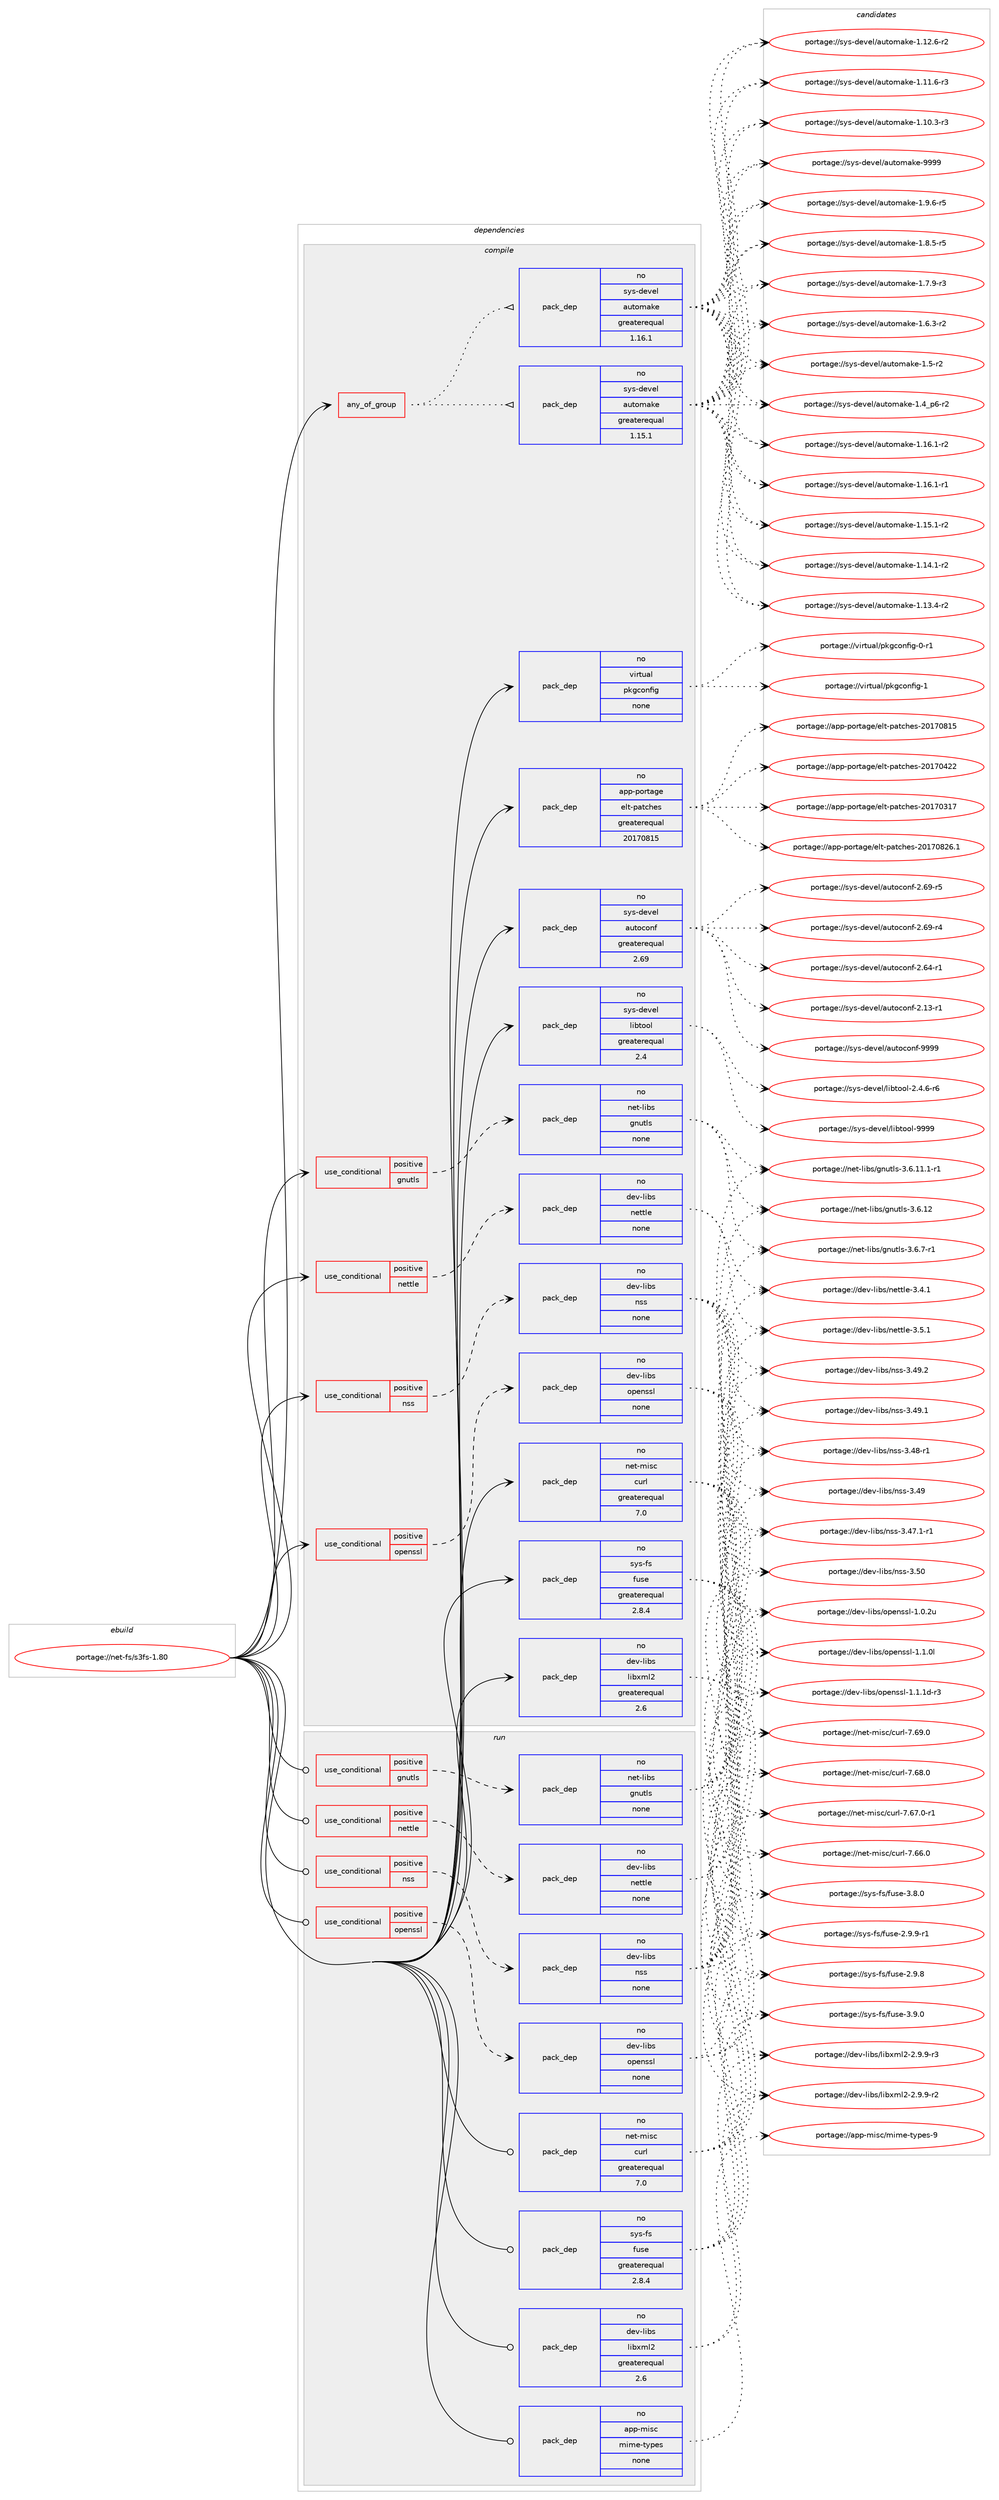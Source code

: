 digraph prolog {

# *************
# Graph options
# *************

newrank=true;
concentrate=true;
compound=true;
graph [rankdir=LR,fontname=Helvetica,fontsize=10,ranksep=1.5];#, ranksep=2.5, nodesep=0.2];
edge  [arrowhead=vee];
node  [fontname=Helvetica,fontsize=10];

# **********
# The ebuild
# **********

subgraph cluster_leftcol {
color=gray;
rank=same;
label=<<i>ebuild</i>>;
id [label="portage://net-fs/s3fs-1.80", color=red, width=4, href="../net-fs/s3fs-1.80.svg"];
}

# ****************
# The dependencies
# ****************

subgraph cluster_midcol {
color=gray;
label=<<i>dependencies</i>>;
subgraph cluster_compile {
fillcolor="#eeeeee";
style=filled;
label=<<i>compile</i>>;
subgraph any1233 {
dependency64297 [label=<<TABLE BORDER="0" CELLBORDER="1" CELLSPACING="0" CELLPADDING="4"><TR><TD CELLPADDING="10">any_of_group</TD></TR></TABLE>>, shape=none, color=red];subgraph pack50063 {
dependency64298 [label=<<TABLE BORDER="0" CELLBORDER="1" CELLSPACING="0" CELLPADDING="4" WIDTH="220"><TR><TD ROWSPAN="6" CELLPADDING="30">pack_dep</TD></TR><TR><TD WIDTH="110">no</TD></TR><TR><TD>sys-devel</TD></TR><TR><TD>automake</TD></TR><TR><TD>greaterequal</TD></TR><TR><TD>1.16.1</TD></TR></TABLE>>, shape=none, color=blue];
}
dependency64297:e -> dependency64298:w [weight=20,style="dotted",arrowhead="oinv"];
subgraph pack50064 {
dependency64299 [label=<<TABLE BORDER="0" CELLBORDER="1" CELLSPACING="0" CELLPADDING="4" WIDTH="220"><TR><TD ROWSPAN="6" CELLPADDING="30">pack_dep</TD></TR><TR><TD WIDTH="110">no</TD></TR><TR><TD>sys-devel</TD></TR><TR><TD>automake</TD></TR><TR><TD>greaterequal</TD></TR><TR><TD>1.15.1</TD></TR></TABLE>>, shape=none, color=blue];
}
dependency64297:e -> dependency64299:w [weight=20,style="dotted",arrowhead="oinv"];
}
id:e -> dependency64297:w [weight=20,style="solid",arrowhead="vee"];
subgraph cond12992 {
dependency64300 [label=<<TABLE BORDER="0" CELLBORDER="1" CELLSPACING="0" CELLPADDING="4"><TR><TD ROWSPAN="3" CELLPADDING="10">use_conditional</TD></TR><TR><TD>positive</TD></TR><TR><TD>gnutls</TD></TR></TABLE>>, shape=none, color=red];
subgraph pack50065 {
dependency64301 [label=<<TABLE BORDER="0" CELLBORDER="1" CELLSPACING="0" CELLPADDING="4" WIDTH="220"><TR><TD ROWSPAN="6" CELLPADDING="30">pack_dep</TD></TR><TR><TD WIDTH="110">no</TD></TR><TR><TD>net-libs</TD></TR><TR><TD>gnutls</TD></TR><TR><TD>none</TD></TR><TR><TD></TD></TR></TABLE>>, shape=none, color=blue];
}
dependency64300:e -> dependency64301:w [weight=20,style="dashed",arrowhead="vee"];
}
id:e -> dependency64300:w [weight=20,style="solid",arrowhead="vee"];
subgraph cond12993 {
dependency64302 [label=<<TABLE BORDER="0" CELLBORDER="1" CELLSPACING="0" CELLPADDING="4"><TR><TD ROWSPAN="3" CELLPADDING="10">use_conditional</TD></TR><TR><TD>positive</TD></TR><TR><TD>nettle</TD></TR></TABLE>>, shape=none, color=red];
subgraph pack50066 {
dependency64303 [label=<<TABLE BORDER="0" CELLBORDER="1" CELLSPACING="0" CELLPADDING="4" WIDTH="220"><TR><TD ROWSPAN="6" CELLPADDING="30">pack_dep</TD></TR><TR><TD WIDTH="110">no</TD></TR><TR><TD>dev-libs</TD></TR><TR><TD>nettle</TD></TR><TR><TD>none</TD></TR><TR><TD></TD></TR></TABLE>>, shape=none, color=blue];
}
dependency64302:e -> dependency64303:w [weight=20,style="dashed",arrowhead="vee"];
}
id:e -> dependency64302:w [weight=20,style="solid",arrowhead="vee"];
subgraph cond12994 {
dependency64304 [label=<<TABLE BORDER="0" CELLBORDER="1" CELLSPACING="0" CELLPADDING="4"><TR><TD ROWSPAN="3" CELLPADDING="10">use_conditional</TD></TR><TR><TD>positive</TD></TR><TR><TD>nss</TD></TR></TABLE>>, shape=none, color=red];
subgraph pack50067 {
dependency64305 [label=<<TABLE BORDER="0" CELLBORDER="1" CELLSPACING="0" CELLPADDING="4" WIDTH="220"><TR><TD ROWSPAN="6" CELLPADDING="30">pack_dep</TD></TR><TR><TD WIDTH="110">no</TD></TR><TR><TD>dev-libs</TD></TR><TR><TD>nss</TD></TR><TR><TD>none</TD></TR><TR><TD></TD></TR></TABLE>>, shape=none, color=blue];
}
dependency64304:e -> dependency64305:w [weight=20,style="dashed",arrowhead="vee"];
}
id:e -> dependency64304:w [weight=20,style="solid",arrowhead="vee"];
subgraph cond12995 {
dependency64306 [label=<<TABLE BORDER="0" CELLBORDER="1" CELLSPACING="0" CELLPADDING="4"><TR><TD ROWSPAN="3" CELLPADDING="10">use_conditional</TD></TR><TR><TD>positive</TD></TR><TR><TD>openssl</TD></TR></TABLE>>, shape=none, color=red];
subgraph pack50068 {
dependency64307 [label=<<TABLE BORDER="0" CELLBORDER="1" CELLSPACING="0" CELLPADDING="4" WIDTH="220"><TR><TD ROWSPAN="6" CELLPADDING="30">pack_dep</TD></TR><TR><TD WIDTH="110">no</TD></TR><TR><TD>dev-libs</TD></TR><TR><TD>openssl</TD></TR><TR><TD>none</TD></TR><TR><TD></TD></TR></TABLE>>, shape=none, color=blue];
}
dependency64306:e -> dependency64307:w [weight=20,style="dashed",arrowhead="vee"];
}
id:e -> dependency64306:w [weight=20,style="solid",arrowhead="vee"];
subgraph pack50069 {
dependency64308 [label=<<TABLE BORDER="0" CELLBORDER="1" CELLSPACING="0" CELLPADDING="4" WIDTH="220"><TR><TD ROWSPAN="6" CELLPADDING="30">pack_dep</TD></TR><TR><TD WIDTH="110">no</TD></TR><TR><TD>app-portage</TD></TR><TR><TD>elt-patches</TD></TR><TR><TD>greaterequal</TD></TR><TR><TD>20170815</TD></TR></TABLE>>, shape=none, color=blue];
}
id:e -> dependency64308:w [weight=20,style="solid",arrowhead="vee"];
subgraph pack50070 {
dependency64309 [label=<<TABLE BORDER="0" CELLBORDER="1" CELLSPACING="0" CELLPADDING="4" WIDTH="220"><TR><TD ROWSPAN="6" CELLPADDING="30">pack_dep</TD></TR><TR><TD WIDTH="110">no</TD></TR><TR><TD>dev-libs</TD></TR><TR><TD>libxml2</TD></TR><TR><TD>greaterequal</TD></TR><TR><TD>2.6</TD></TR></TABLE>>, shape=none, color=blue];
}
id:e -> dependency64309:w [weight=20,style="solid",arrowhead="vee"];
subgraph pack50071 {
dependency64310 [label=<<TABLE BORDER="0" CELLBORDER="1" CELLSPACING="0" CELLPADDING="4" WIDTH="220"><TR><TD ROWSPAN="6" CELLPADDING="30">pack_dep</TD></TR><TR><TD WIDTH="110">no</TD></TR><TR><TD>net-misc</TD></TR><TR><TD>curl</TD></TR><TR><TD>greaterequal</TD></TR><TR><TD>7.0</TD></TR></TABLE>>, shape=none, color=blue];
}
id:e -> dependency64310:w [weight=20,style="solid",arrowhead="vee"];
subgraph pack50072 {
dependency64311 [label=<<TABLE BORDER="0" CELLBORDER="1" CELLSPACING="0" CELLPADDING="4" WIDTH="220"><TR><TD ROWSPAN="6" CELLPADDING="30">pack_dep</TD></TR><TR><TD WIDTH="110">no</TD></TR><TR><TD>sys-devel</TD></TR><TR><TD>autoconf</TD></TR><TR><TD>greaterequal</TD></TR><TR><TD>2.69</TD></TR></TABLE>>, shape=none, color=blue];
}
id:e -> dependency64311:w [weight=20,style="solid",arrowhead="vee"];
subgraph pack50073 {
dependency64312 [label=<<TABLE BORDER="0" CELLBORDER="1" CELLSPACING="0" CELLPADDING="4" WIDTH="220"><TR><TD ROWSPAN="6" CELLPADDING="30">pack_dep</TD></TR><TR><TD WIDTH="110">no</TD></TR><TR><TD>sys-devel</TD></TR><TR><TD>libtool</TD></TR><TR><TD>greaterequal</TD></TR><TR><TD>2.4</TD></TR></TABLE>>, shape=none, color=blue];
}
id:e -> dependency64312:w [weight=20,style="solid",arrowhead="vee"];
subgraph pack50074 {
dependency64313 [label=<<TABLE BORDER="0" CELLBORDER="1" CELLSPACING="0" CELLPADDING="4" WIDTH="220"><TR><TD ROWSPAN="6" CELLPADDING="30">pack_dep</TD></TR><TR><TD WIDTH="110">no</TD></TR><TR><TD>sys-fs</TD></TR><TR><TD>fuse</TD></TR><TR><TD>greaterequal</TD></TR><TR><TD>2.8.4</TD></TR></TABLE>>, shape=none, color=blue];
}
id:e -> dependency64313:w [weight=20,style="solid",arrowhead="vee"];
subgraph pack50075 {
dependency64314 [label=<<TABLE BORDER="0" CELLBORDER="1" CELLSPACING="0" CELLPADDING="4" WIDTH="220"><TR><TD ROWSPAN="6" CELLPADDING="30">pack_dep</TD></TR><TR><TD WIDTH="110">no</TD></TR><TR><TD>virtual</TD></TR><TR><TD>pkgconfig</TD></TR><TR><TD>none</TD></TR><TR><TD></TD></TR></TABLE>>, shape=none, color=blue];
}
id:e -> dependency64314:w [weight=20,style="solid",arrowhead="vee"];
}
subgraph cluster_compileandrun {
fillcolor="#eeeeee";
style=filled;
label=<<i>compile and run</i>>;
}
subgraph cluster_run {
fillcolor="#eeeeee";
style=filled;
label=<<i>run</i>>;
subgraph cond12996 {
dependency64315 [label=<<TABLE BORDER="0" CELLBORDER="1" CELLSPACING="0" CELLPADDING="4"><TR><TD ROWSPAN="3" CELLPADDING="10">use_conditional</TD></TR><TR><TD>positive</TD></TR><TR><TD>gnutls</TD></TR></TABLE>>, shape=none, color=red];
subgraph pack50076 {
dependency64316 [label=<<TABLE BORDER="0" CELLBORDER="1" CELLSPACING="0" CELLPADDING="4" WIDTH="220"><TR><TD ROWSPAN="6" CELLPADDING="30">pack_dep</TD></TR><TR><TD WIDTH="110">no</TD></TR><TR><TD>net-libs</TD></TR><TR><TD>gnutls</TD></TR><TR><TD>none</TD></TR><TR><TD></TD></TR></TABLE>>, shape=none, color=blue];
}
dependency64315:e -> dependency64316:w [weight=20,style="dashed",arrowhead="vee"];
}
id:e -> dependency64315:w [weight=20,style="solid",arrowhead="odot"];
subgraph cond12997 {
dependency64317 [label=<<TABLE BORDER="0" CELLBORDER="1" CELLSPACING="0" CELLPADDING="4"><TR><TD ROWSPAN="3" CELLPADDING="10">use_conditional</TD></TR><TR><TD>positive</TD></TR><TR><TD>nettle</TD></TR></TABLE>>, shape=none, color=red];
subgraph pack50077 {
dependency64318 [label=<<TABLE BORDER="0" CELLBORDER="1" CELLSPACING="0" CELLPADDING="4" WIDTH="220"><TR><TD ROWSPAN="6" CELLPADDING="30">pack_dep</TD></TR><TR><TD WIDTH="110">no</TD></TR><TR><TD>dev-libs</TD></TR><TR><TD>nettle</TD></TR><TR><TD>none</TD></TR><TR><TD></TD></TR></TABLE>>, shape=none, color=blue];
}
dependency64317:e -> dependency64318:w [weight=20,style="dashed",arrowhead="vee"];
}
id:e -> dependency64317:w [weight=20,style="solid",arrowhead="odot"];
subgraph cond12998 {
dependency64319 [label=<<TABLE BORDER="0" CELLBORDER="1" CELLSPACING="0" CELLPADDING="4"><TR><TD ROWSPAN="3" CELLPADDING="10">use_conditional</TD></TR><TR><TD>positive</TD></TR><TR><TD>nss</TD></TR></TABLE>>, shape=none, color=red];
subgraph pack50078 {
dependency64320 [label=<<TABLE BORDER="0" CELLBORDER="1" CELLSPACING="0" CELLPADDING="4" WIDTH="220"><TR><TD ROWSPAN="6" CELLPADDING="30">pack_dep</TD></TR><TR><TD WIDTH="110">no</TD></TR><TR><TD>dev-libs</TD></TR><TR><TD>nss</TD></TR><TR><TD>none</TD></TR><TR><TD></TD></TR></TABLE>>, shape=none, color=blue];
}
dependency64319:e -> dependency64320:w [weight=20,style="dashed",arrowhead="vee"];
}
id:e -> dependency64319:w [weight=20,style="solid",arrowhead="odot"];
subgraph cond12999 {
dependency64321 [label=<<TABLE BORDER="0" CELLBORDER="1" CELLSPACING="0" CELLPADDING="4"><TR><TD ROWSPAN="3" CELLPADDING="10">use_conditional</TD></TR><TR><TD>positive</TD></TR><TR><TD>openssl</TD></TR></TABLE>>, shape=none, color=red];
subgraph pack50079 {
dependency64322 [label=<<TABLE BORDER="0" CELLBORDER="1" CELLSPACING="0" CELLPADDING="4" WIDTH="220"><TR><TD ROWSPAN="6" CELLPADDING="30">pack_dep</TD></TR><TR><TD WIDTH="110">no</TD></TR><TR><TD>dev-libs</TD></TR><TR><TD>openssl</TD></TR><TR><TD>none</TD></TR><TR><TD></TD></TR></TABLE>>, shape=none, color=blue];
}
dependency64321:e -> dependency64322:w [weight=20,style="dashed",arrowhead="vee"];
}
id:e -> dependency64321:w [weight=20,style="solid",arrowhead="odot"];
subgraph pack50080 {
dependency64323 [label=<<TABLE BORDER="0" CELLBORDER="1" CELLSPACING="0" CELLPADDING="4" WIDTH="220"><TR><TD ROWSPAN="6" CELLPADDING="30">pack_dep</TD></TR><TR><TD WIDTH="110">no</TD></TR><TR><TD>app-misc</TD></TR><TR><TD>mime-types</TD></TR><TR><TD>none</TD></TR><TR><TD></TD></TR></TABLE>>, shape=none, color=blue];
}
id:e -> dependency64323:w [weight=20,style="solid",arrowhead="odot"];
subgraph pack50081 {
dependency64324 [label=<<TABLE BORDER="0" CELLBORDER="1" CELLSPACING="0" CELLPADDING="4" WIDTH="220"><TR><TD ROWSPAN="6" CELLPADDING="30">pack_dep</TD></TR><TR><TD WIDTH="110">no</TD></TR><TR><TD>dev-libs</TD></TR><TR><TD>libxml2</TD></TR><TR><TD>greaterequal</TD></TR><TR><TD>2.6</TD></TR></TABLE>>, shape=none, color=blue];
}
id:e -> dependency64324:w [weight=20,style="solid",arrowhead="odot"];
subgraph pack50082 {
dependency64325 [label=<<TABLE BORDER="0" CELLBORDER="1" CELLSPACING="0" CELLPADDING="4" WIDTH="220"><TR><TD ROWSPAN="6" CELLPADDING="30">pack_dep</TD></TR><TR><TD WIDTH="110">no</TD></TR><TR><TD>net-misc</TD></TR><TR><TD>curl</TD></TR><TR><TD>greaterequal</TD></TR><TR><TD>7.0</TD></TR></TABLE>>, shape=none, color=blue];
}
id:e -> dependency64325:w [weight=20,style="solid",arrowhead="odot"];
subgraph pack50083 {
dependency64326 [label=<<TABLE BORDER="0" CELLBORDER="1" CELLSPACING="0" CELLPADDING="4" WIDTH="220"><TR><TD ROWSPAN="6" CELLPADDING="30">pack_dep</TD></TR><TR><TD WIDTH="110">no</TD></TR><TR><TD>sys-fs</TD></TR><TR><TD>fuse</TD></TR><TR><TD>greaterequal</TD></TR><TR><TD>2.8.4</TD></TR></TABLE>>, shape=none, color=blue];
}
id:e -> dependency64326:w [weight=20,style="solid",arrowhead="odot"];
}
}

# **************
# The candidates
# **************

subgraph cluster_choices {
rank=same;
color=gray;
label=<<i>candidates</i>>;

subgraph choice50063 {
color=black;
nodesep=1;
choice115121115451001011181011084797117116111109971071014557575757 [label="portage://sys-devel/automake-9999", color=red, width=4,href="../sys-devel/automake-9999.svg"];
choice115121115451001011181011084797117116111109971071014549465746544511453 [label="portage://sys-devel/automake-1.9.6-r5", color=red, width=4,href="../sys-devel/automake-1.9.6-r5.svg"];
choice115121115451001011181011084797117116111109971071014549465646534511453 [label="portage://sys-devel/automake-1.8.5-r5", color=red, width=4,href="../sys-devel/automake-1.8.5-r5.svg"];
choice115121115451001011181011084797117116111109971071014549465546574511451 [label="portage://sys-devel/automake-1.7.9-r3", color=red, width=4,href="../sys-devel/automake-1.7.9-r3.svg"];
choice115121115451001011181011084797117116111109971071014549465446514511450 [label="portage://sys-devel/automake-1.6.3-r2", color=red, width=4,href="../sys-devel/automake-1.6.3-r2.svg"];
choice11512111545100101118101108479711711611110997107101454946534511450 [label="portage://sys-devel/automake-1.5-r2", color=red, width=4,href="../sys-devel/automake-1.5-r2.svg"];
choice115121115451001011181011084797117116111109971071014549465295112544511450 [label="portage://sys-devel/automake-1.4_p6-r2", color=red, width=4,href="../sys-devel/automake-1.4_p6-r2.svg"];
choice11512111545100101118101108479711711611110997107101454946495446494511450 [label="portage://sys-devel/automake-1.16.1-r2", color=red, width=4,href="../sys-devel/automake-1.16.1-r2.svg"];
choice11512111545100101118101108479711711611110997107101454946495446494511449 [label="portage://sys-devel/automake-1.16.1-r1", color=red, width=4,href="../sys-devel/automake-1.16.1-r1.svg"];
choice11512111545100101118101108479711711611110997107101454946495346494511450 [label="portage://sys-devel/automake-1.15.1-r2", color=red, width=4,href="../sys-devel/automake-1.15.1-r2.svg"];
choice11512111545100101118101108479711711611110997107101454946495246494511450 [label="portage://sys-devel/automake-1.14.1-r2", color=red, width=4,href="../sys-devel/automake-1.14.1-r2.svg"];
choice11512111545100101118101108479711711611110997107101454946495146524511450 [label="portage://sys-devel/automake-1.13.4-r2", color=red, width=4,href="../sys-devel/automake-1.13.4-r2.svg"];
choice11512111545100101118101108479711711611110997107101454946495046544511450 [label="portage://sys-devel/automake-1.12.6-r2", color=red, width=4,href="../sys-devel/automake-1.12.6-r2.svg"];
choice11512111545100101118101108479711711611110997107101454946494946544511451 [label="portage://sys-devel/automake-1.11.6-r3", color=red, width=4,href="../sys-devel/automake-1.11.6-r3.svg"];
choice11512111545100101118101108479711711611110997107101454946494846514511451 [label="portage://sys-devel/automake-1.10.3-r3", color=red, width=4,href="../sys-devel/automake-1.10.3-r3.svg"];
dependency64298:e -> choice115121115451001011181011084797117116111109971071014557575757:w [style=dotted,weight="100"];
dependency64298:e -> choice115121115451001011181011084797117116111109971071014549465746544511453:w [style=dotted,weight="100"];
dependency64298:e -> choice115121115451001011181011084797117116111109971071014549465646534511453:w [style=dotted,weight="100"];
dependency64298:e -> choice115121115451001011181011084797117116111109971071014549465546574511451:w [style=dotted,weight="100"];
dependency64298:e -> choice115121115451001011181011084797117116111109971071014549465446514511450:w [style=dotted,weight="100"];
dependency64298:e -> choice11512111545100101118101108479711711611110997107101454946534511450:w [style=dotted,weight="100"];
dependency64298:e -> choice115121115451001011181011084797117116111109971071014549465295112544511450:w [style=dotted,weight="100"];
dependency64298:e -> choice11512111545100101118101108479711711611110997107101454946495446494511450:w [style=dotted,weight="100"];
dependency64298:e -> choice11512111545100101118101108479711711611110997107101454946495446494511449:w [style=dotted,weight="100"];
dependency64298:e -> choice11512111545100101118101108479711711611110997107101454946495346494511450:w [style=dotted,weight="100"];
dependency64298:e -> choice11512111545100101118101108479711711611110997107101454946495246494511450:w [style=dotted,weight="100"];
dependency64298:e -> choice11512111545100101118101108479711711611110997107101454946495146524511450:w [style=dotted,weight="100"];
dependency64298:e -> choice11512111545100101118101108479711711611110997107101454946495046544511450:w [style=dotted,weight="100"];
dependency64298:e -> choice11512111545100101118101108479711711611110997107101454946494946544511451:w [style=dotted,weight="100"];
dependency64298:e -> choice11512111545100101118101108479711711611110997107101454946494846514511451:w [style=dotted,weight="100"];
}
subgraph choice50064 {
color=black;
nodesep=1;
choice115121115451001011181011084797117116111109971071014557575757 [label="portage://sys-devel/automake-9999", color=red, width=4,href="../sys-devel/automake-9999.svg"];
choice115121115451001011181011084797117116111109971071014549465746544511453 [label="portage://sys-devel/automake-1.9.6-r5", color=red, width=4,href="../sys-devel/automake-1.9.6-r5.svg"];
choice115121115451001011181011084797117116111109971071014549465646534511453 [label="portage://sys-devel/automake-1.8.5-r5", color=red, width=4,href="../sys-devel/automake-1.8.5-r5.svg"];
choice115121115451001011181011084797117116111109971071014549465546574511451 [label="portage://sys-devel/automake-1.7.9-r3", color=red, width=4,href="../sys-devel/automake-1.7.9-r3.svg"];
choice115121115451001011181011084797117116111109971071014549465446514511450 [label="portage://sys-devel/automake-1.6.3-r2", color=red, width=4,href="../sys-devel/automake-1.6.3-r2.svg"];
choice11512111545100101118101108479711711611110997107101454946534511450 [label="portage://sys-devel/automake-1.5-r2", color=red, width=4,href="../sys-devel/automake-1.5-r2.svg"];
choice115121115451001011181011084797117116111109971071014549465295112544511450 [label="portage://sys-devel/automake-1.4_p6-r2", color=red, width=4,href="../sys-devel/automake-1.4_p6-r2.svg"];
choice11512111545100101118101108479711711611110997107101454946495446494511450 [label="portage://sys-devel/automake-1.16.1-r2", color=red, width=4,href="../sys-devel/automake-1.16.1-r2.svg"];
choice11512111545100101118101108479711711611110997107101454946495446494511449 [label="portage://sys-devel/automake-1.16.1-r1", color=red, width=4,href="../sys-devel/automake-1.16.1-r1.svg"];
choice11512111545100101118101108479711711611110997107101454946495346494511450 [label="portage://sys-devel/automake-1.15.1-r2", color=red, width=4,href="../sys-devel/automake-1.15.1-r2.svg"];
choice11512111545100101118101108479711711611110997107101454946495246494511450 [label="portage://sys-devel/automake-1.14.1-r2", color=red, width=4,href="../sys-devel/automake-1.14.1-r2.svg"];
choice11512111545100101118101108479711711611110997107101454946495146524511450 [label="portage://sys-devel/automake-1.13.4-r2", color=red, width=4,href="../sys-devel/automake-1.13.4-r2.svg"];
choice11512111545100101118101108479711711611110997107101454946495046544511450 [label="portage://sys-devel/automake-1.12.6-r2", color=red, width=4,href="../sys-devel/automake-1.12.6-r2.svg"];
choice11512111545100101118101108479711711611110997107101454946494946544511451 [label="portage://sys-devel/automake-1.11.6-r3", color=red, width=4,href="../sys-devel/automake-1.11.6-r3.svg"];
choice11512111545100101118101108479711711611110997107101454946494846514511451 [label="portage://sys-devel/automake-1.10.3-r3", color=red, width=4,href="../sys-devel/automake-1.10.3-r3.svg"];
dependency64299:e -> choice115121115451001011181011084797117116111109971071014557575757:w [style=dotted,weight="100"];
dependency64299:e -> choice115121115451001011181011084797117116111109971071014549465746544511453:w [style=dotted,weight="100"];
dependency64299:e -> choice115121115451001011181011084797117116111109971071014549465646534511453:w [style=dotted,weight="100"];
dependency64299:e -> choice115121115451001011181011084797117116111109971071014549465546574511451:w [style=dotted,weight="100"];
dependency64299:e -> choice115121115451001011181011084797117116111109971071014549465446514511450:w [style=dotted,weight="100"];
dependency64299:e -> choice11512111545100101118101108479711711611110997107101454946534511450:w [style=dotted,weight="100"];
dependency64299:e -> choice115121115451001011181011084797117116111109971071014549465295112544511450:w [style=dotted,weight="100"];
dependency64299:e -> choice11512111545100101118101108479711711611110997107101454946495446494511450:w [style=dotted,weight="100"];
dependency64299:e -> choice11512111545100101118101108479711711611110997107101454946495446494511449:w [style=dotted,weight="100"];
dependency64299:e -> choice11512111545100101118101108479711711611110997107101454946495346494511450:w [style=dotted,weight="100"];
dependency64299:e -> choice11512111545100101118101108479711711611110997107101454946495246494511450:w [style=dotted,weight="100"];
dependency64299:e -> choice11512111545100101118101108479711711611110997107101454946495146524511450:w [style=dotted,weight="100"];
dependency64299:e -> choice11512111545100101118101108479711711611110997107101454946495046544511450:w [style=dotted,weight="100"];
dependency64299:e -> choice11512111545100101118101108479711711611110997107101454946494946544511451:w [style=dotted,weight="100"];
dependency64299:e -> choice11512111545100101118101108479711711611110997107101454946494846514511451:w [style=dotted,weight="100"];
}
subgraph choice50065 {
color=black;
nodesep=1;
choice1101011164510810598115471031101171161081154551465446554511449 [label="portage://net-libs/gnutls-3.6.7-r1", color=red, width=4,href="../net-libs/gnutls-3.6.7-r1.svg"];
choice11010111645108105981154710311011711610811545514654464950 [label="portage://net-libs/gnutls-3.6.12", color=red, width=4,href="../net-libs/gnutls-3.6.12.svg"];
choice1101011164510810598115471031101171161081154551465446494946494511449 [label="portage://net-libs/gnutls-3.6.11.1-r1", color=red, width=4,href="../net-libs/gnutls-3.6.11.1-r1.svg"];
dependency64301:e -> choice1101011164510810598115471031101171161081154551465446554511449:w [style=dotted,weight="100"];
dependency64301:e -> choice11010111645108105981154710311011711610811545514654464950:w [style=dotted,weight="100"];
dependency64301:e -> choice1101011164510810598115471031101171161081154551465446494946494511449:w [style=dotted,weight="100"];
}
subgraph choice50066 {
color=black;
nodesep=1;
choice100101118451081059811547110101116116108101455146534649 [label="portage://dev-libs/nettle-3.5.1", color=red, width=4,href="../dev-libs/nettle-3.5.1.svg"];
choice100101118451081059811547110101116116108101455146524649 [label="portage://dev-libs/nettle-3.4.1", color=red, width=4,href="../dev-libs/nettle-3.4.1.svg"];
dependency64303:e -> choice100101118451081059811547110101116116108101455146534649:w [style=dotted,weight="100"];
dependency64303:e -> choice100101118451081059811547110101116116108101455146524649:w [style=dotted,weight="100"];
}
subgraph choice50067 {
color=black;
nodesep=1;
choice1001011184510810598115471101151154551465348 [label="portage://dev-libs/nss-3.50", color=red, width=4,href="../dev-libs/nss-3.50.svg"];
choice10010111845108105981154711011511545514652574650 [label="portage://dev-libs/nss-3.49.2", color=red, width=4,href="../dev-libs/nss-3.49.2.svg"];
choice10010111845108105981154711011511545514652574649 [label="portage://dev-libs/nss-3.49.1", color=red, width=4,href="../dev-libs/nss-3.49.1.svg"];
choice1001011184510810598115471101151154551465257 [label="portage://dev-libs/nss-3.49", color=red, width=4,href="../dev-libs/nss-3.49.svg"];
choice10010111845108105981154711011511545514652564511449 [label="portage://dev-libs/nss-3.48-r1", color=red, width=4,href="../dev-libs/nss-3.48-r1.svg"];
choice100101118451081059811547110115115455146525546494511449 [label="portage://dev-libs/nss-3.47.1-r1", color=red, width=4,href="../dev-libs/nss-3.47.1-r1.svg"];
dependency64305:e -> choice1001011184510810598115471101151154551465348:w [style=dotted,weight="100"];
dependency64305:e -> choice10010111845108105981154711011511545514652574650:w [style=dotted,weight="100"];
dependency64305:e -> choice10010111845108105981154711011511545514652574649:w [style=dotted,weight="100"];
dependency64305:e -> choice1001011184510810598115471101151154551465257:w [style=dotted,weight="100"];
dependency64305:e -> choice10010111845108105981154711011511545514652564511449:w [style=dotted,weight="100"];
dependency64305:e -> choice100101118451081059811547110115115455146525546494511449:w [style=dotted,weight="100"];
}
subgraph choice50068 {
color=black;
nodesep=1;
choice1001011184510810598115471111121011101151151084549464946491004511451 [label="portage://dev-libs/openssl-1.1.1d-r3", color=red, width=4,href="../dev-libs/openssl-1.1.1d-r3.svg"];
choice100101118451081059811547111112101110115115108454946494648108 [label="portage://dev-libs/openssl-1.1.0l", color=red, width=4,href="../dev-libs/openssl-1.1.0l.svg"];
choice100101118451081059811547111112101110115115108454946484650117 [label="portage://dev-libs/openssl-1.0.2u", color=red, width=4,href="../dev-libs/openssl-1.0.2u.svg"];
dependency64307:e -> choice1001011184510810598115471111121011101151151084549464946491004511451:w [style=dotted,weight="100"];
dependency64307:e -> choice100101118451081059811547111112101110115115108454946494648108:w [style=dotted,weight="100"];
dependency64307:e -> choice100101118451081059811547111112101110115115108454946484650117:w [style=dotted,weight="100"];
}
subgraph choice50069 {
color=black;
nodesep=1;
choice971121124511211111411697103101471011081164511297116991041011154550484955485650544649 [label="portage://app-portage/elt-patches-20170826.1", color=red, width=4,href="../app-portage/elt-patches-20170826.1.svg"];
choice97112112451121111141169710310147101108116451129711699104101115455048495548564953 [label="portage://app-portage/elt-patches-20170815", color=red, width=4,href="../app-portage/elt-patches-20170815.svg"];
choice97112112451121111141169710310147101108116451129711699104101115455048495548525050 [label="portage://app-portage/elt-patches-20170422", color=red, width=4,href="../app-portage/elt-patches-20170422.svg"];
choice97112112451121111141169710310147101108116451129711699104101115455048495548514955 [label="portage://app-portage/elt-patches-20170317", color=red, width=4,href="../app-portage/elt-patches-20170317.svg"];
dependency64308:e -> choice971121124511211111411697103101471011081164511297116991041011154550484955485650544649:w [style=dotted,weight="100"];
dependency64308:e -> choice97112112451121111141169710310147101108116451129711699104101115455048495548564953:w [style=dotted,weight="100"];
dependency64308:e -> choice97112112451121111141169710310147101108116451129711699104101115455048495548525050:w [style=dotted,weight="100"];
dependency64308:e -> choice97112112451121111141169710310147101108116451129711699104101115455048495548514955:w [style=dotted,weight="100"];
}
subgraph choice50070 {
color=black;
nodesep=1;
choice10010111845108105981154710810598120109108504550465746574511451 [label="portage://dev-libs/libxml2-2.9.9-r3", color=red, width=4,href="../dev-libs/libxml2-2.9.9-r3.svg"];
choice10010111845108105981154710810598120109108504550465746574511450 [label="portage://dev-libs/libxml2-2.9.9-r2", color=red, width=4,href="../dev-libs/libxml2-2.9.9-r2.svg"];
dependency64309:e -> choice10010111845108105981154710810598120109108504550465746574511451:w [style=dotted,weight="100"];
dependency64309:e -> choice10010111845108105981154710810598120109108504550465746574511450:w [style=dotted,weight="100"];
}
subgraph choice50071 {
color=black;
nodesep=1;
choice1101011164510910511599479911711410845554654574648 [label="portage://net-misc/curl-7.69.0", color=red, width=4,href="../net-misc/curl-7.69.0.svg"];
choice1101011164510910511599479911711410845554654564648 [label="portage://net-misc/curl-7.68.0", color=red, width=4,href="../net-misc/curl-7.68.0.svg"];
choice11010111645109105115994799117114108455546545546484511449 [label="portage://net-misc/curl-7.67.0-r1", color=red, width=4,href="../net-misc/curl-7.67.0-r1.svg"];
choice1101011164510910511599479911711410845554654544648 [label="portage://net-misc/curl-7.66.0", color=red, width=4,href="../net-misc/curl-7.66.0.svg"];
dependency64310:e -> choice1101011164510910511599479911711410845554654574648:w [style=dotted,weight="100"];
dependency64310:e -> choice1101011164510910511599479911711410845554654564648:w [style=dotted,weight="100"];
dependency64310:e -> choice11010111645109105115994799117114108455546545546484511449:w [style=dotted,weight="100"];
dependency64310:e -> choice1101011164510910511599479911711410845554654544648:w [style=dotted,weight="100"];
}
subgraph choice50072 {
color=black;
nodesep=1;
choice115121115451001011181011084797117116111991111101024557575757 [label="portage://sys-devel/autoconf-9999", color=red, width=4,href="../sys-devel/autoconf-9999.svg"];
choice1151211154510010111810110847971171161119911111010245504654574511453 [label="portage://sys-devel/autoconf-2.69-r5", color=red, width=4,href="../sys-devel/autoconf-2.69-r5.svg"];
choice1151211154510010111810110847971171161119911111010245504654574511452 [label="portage://sys-devel/autoconf-2.69-r4", color=red, width=4,href="../sys-devel/autoconf-2.69-r4.svg"];
choice1151211154510010111810110847971171161119911111010245504654524511449 [label="portage://sys-devel/autoconf-2.64-r1", color=red, width=4,href="../sys-devel/autoconf-2.64-r1.svg"];
choice1151211154510010111810110847971171161119911111010245504649514511449 [label="portage://sys-devel/autoconf-2.13-r1", color=red, width=4,href="../sys-devel/autoconf-2.13-r1.svg"];
dependency64311:e -> choice115121115451001011181011084797117116111991111101024557575757:w [style=dotted,weight="100"];
dependency64311:e -> choice1151211154510010111810110847971171161119911111010245504654574511453:w [style=dotted,weight="100"];
dependency64311:e -> choice1151211154510010111810110847971171161119911111010245504654574511452:w [style=dotted,weight="100"];
dependency64311:e -> choice1151211154510010111810110847971171161119911111010245504654524511449:w [style=dotted,weight="100"];
dependency64311:e -> choice1151211154510010111810110847971171161119911111010245504649514511449:w [style=dotted,weight="100"];
}
subgraph choice50073 {
color=black;
nodesep=1;
choice1151211154510010111810110847108105981161111111084557575757 [label="portage://sys-devel/libtool-9999", color=red, width=4,href="../sys-devel/libtool-9999.svg"];
choice1151211154510010111810110847108105981161111111084550465246544511454 [label="portage://sys-devel/libtool-2.4.6-r6", color=red, width=4,href="../sys-devel/libtool-2.4.6-r6.svg"];
dependency64312:e -> choice1151211154510010111810110847108105981161111111084557575757:w [style=dotted,weight="100"];
dependency64312:e -> choice1151211154510010111810110847108105981161111111084550465246544511454:w [style=dotted,weight="100"];
}
subgraph choice50074 {
color=black;
nodesep=1;
choice1151211154510211547102117115101455146574648 [label="portage://sys-fs/fuse-3.9.0", color=red, width=4,href="../sys-fs/fuse-3.9.0.svg"];
choice1151211154510211547102117115101455146564648 [label="portage://sys-fs/fuse-3.8.0", color=red, width=4,href="../sys-fs/fuse-3.8.0.svg"];
choice11512111545102115471021171151014550465746574511449 [label="portage://sys-fs/fuse-2.9.9-r1", color=red, width=4,href="../sys-fs/fuse-2.9.9-r1.svg"];
choice1151211154510211547102117115101455046574656 [label="portage://sys-fs/fuse-2.9.8", color=red, width=4,href="../sys-fs/fuse-2.9.8.svg"];
dependency64313:e -> choice1151211154510211547102117115101455146574648:w [style=dotted,weight="100"];
dependency64313:e -> choice1151211154510211547102117115101455146564648:w [style=dotted,weight="100"];
dependency64313:e -> choice11512111545102115471021171151014550465746574511449:w [style=dotted,weight="100"];
dependency64313:e -> choice1151211154510211547102117115101455046574656:w [style=dotted,weight="100"];
}
subgraph choice50075 {
color=black;
nodesep=1;
choice1181051141161179710847112107103991111101021051034549 [label="portage://virtual/pkgconfig-1", color=red, width=4,href="../virtual/pkgconfig-1.svg"];
choice11810511411611797108471121071039911111010210510345484511449 [label="portage://virtual/pkgconfig-0-r1", color=red, width=4,href="../virtual/pkgconfig-0-r1.svg"];
dependency64314:e -> choice1181051141161179710847112107103991111101021051034549:w [style=dotted,weight="100"];
dependency64314:e -> choice11810511411611797108471121071039911111010210510345484511449:w [style=dotted,weight="100"];
}
subgraph choice50076 {
color=black;
nodesep=1;
choice1101011164510810598115471031101171161081154551465446554511449 [label="portage://net-libs/gnutls-3.6.7-r1", color=red, width=4,href="../net-libs/gnutls-3.6.7-r1.svg"];
choice11010111645108105981154710311011711610811545514654464950 [label="portage://net-libs/gnutls-3.6.12", color=red, width=4,href="../net-libs/gnutls-3.6.12.svg"];
choice1101011164510810598115471031101171161081154551465446494946494511449 [label="portage://net-libs/gnutls-3.6.11.1-r1", color=red, width=4,href="../net-libs/gnutls-3.6.11.1-r1.svg"];
dependency64316:e -> choice1101011164510810598115471031101171161081154551465446554511449:w [style=dotted,weight="100"];
dependency64316:e -> choice11010111645108105981154710311011711610811545514654464950:w [style=dotted,weight="100"];
dependency64316:e -> choice1101011164510810598115471031101171161081154551465446494946494511449:w [style=dotted,weight="100"];
}
subgraph choice50077 {
color=black;
nodesep=1;
choice100101118451081059811547110101116116108101455146534649 [label="portage://dev-libs/nettle-3.5.1", color=red, width=4,href="../dev-libs/nettle-3.5.1.svg"];
choice100101118451081059811547110101116116108101455146524649 [label="portage://dev-libs/nettle-3.4.1", color=red, width=4,href="../dev-libs/nettle-3.4.1.svg"];
dependency64318:e -> choice100101118451081059811547110101116116108101455146534649:w [style=dotted,weight="100"];
dependency64318:e -> choice100101118451081059811547110101116116108101455146524649:w [style=dotted,weight="100"];
}
subgraph choice50078 {
color=black;
nodesep=1;
choice1001011184510810598115471101151154551465348 [label="portage://dev-libs/nss-3.50", color=red, width=4,href="../dev-libs/nss-3.50.svg"];
choice10010111845108105981154711011511545514652574650 [label="portage://dev-libs/nss-3.49.2", color=red, width=4,href="../dev-libs/nss-3.49.2.svg"];
choice10010111845108105981154711011511545514652574649 [label="portage://dev-libs/nss-3.49.1", color=red, width=4,href="../dev-libs/nss-3.49.1.svg"];
choice1001011184510810598115471101151154551465257 [label="portage://dev-libs/nss-3.49", color=red, width=4,href="../dev-libs/nss-3.49.svg"];
choice10010111845108105981154711011511545514652564511449 [label="portage://dev-libs/nss-3.48-r1", color=red, width=4,href="../dev-libs/nss-3.48-r1.svg"];
choice100101118451081059811547110115115455146525546494511449 [label="portage://dev-libs/nss-3.47.1-r1", color=red, width=4,href="../dev-libs/nss-3.47.1-r1.svg"];
dependency64320:e -> choice1001011184510810598115471101151154551465348:w [style=dotted,weight="100"];
dependency64320:e -> choice10010111845108105981154711011511545514652574650:w [style=dotted,weight="100"];
dependency64320:e -> choice10010111845108105981154711011511545514652574649:w [style=dotted,weight="100"];
dependency64320:e -> choice1001011184510810598115471101151154551465257:w [style=dotted,weight="100"];
dependency64320:e -> choice10010111845108105981154711011511545514652564511449:w [style=dotted,weight="100"];
dependency64320:e -> choice100101118451081059811547110115115455146525546494511449:w [style=dotted,weight="100"];
}
subgraph choice50079 {
color=black;
nodesep=1;
choice1001011184510810598115471111121011101151151084549464946491004511451 [label="portage://dev-libs/openssl-1.1.1d-r3", color=red, width=4,href="../dev-libs/openssl-1.1.1d-r3.svg"];
choice100101118451081059811547111112101110115115108454946494648108 [label="portage://dev-libs/openssl-1.1.0l", color=red, width=4,href="../dev-libs/openssl-1.1.0l.svg"];
choice100101118451081059811547111112101110115115108454946484650117 [label="portage://dev-libs/openssl-1.0.2u", color=red, width=4,href="../dev-libs/openssl-1.0.2u.svg"];
dependency64322:e -> choice1001011184510810598115471111121011101151151084549464946491004511451:w [style=dotted,weight="100"];
dependency64322:e -> choice100101118451081059811547111112101110115115108454946494648108:w [style=dotted,weight="100"];
dependency64322:e -> choice100101118451081059811547111112101110115115108454946484650117:w [style=dotted,weight="100"];
}
subgraph choice50080 {
color=black;
nodesep=1;
choice97112112451091051159947109105109101451161211121011154557 [label="portage://app-misc/mime-types-9", color=red, width=4,href="../app-misc/mime-types-9.svg"];
dependency64323:e -> choice97112112451091051159947109105109101451161211121011154557:w [style=dotted,weight="100"];
}
subgraph choice50081 {
color=black;
nodesep=1;
choice10010111845108105981154710810598120109108504550465746574511451 [label="portage://dev-libs/libxml2-2.9.9-r3", color=red, width=4,href="../dev-libs/libxml2-2.9.9-r3.svg"];
choice10010111845108105981154710810598120109108504550465746574511450 [label="portage://dev-libs/libxml2-2.9.9-r2", color=red, width=4,href="../dev-libs/libxml2-2.9.9-r2.svg"];
dependency64324:e -> choice10010111845108105981154710810598120109108504550465746574511451:w [style=dotted,weight="100"];
dependency64324:e -> choice10010111845108105981154710810598120109108504550465746574511450:w [style=dotted,weight="100"];
}
subgraph choice50082 {
color=black;
nodesep=1;
choice1101011164510910511599479911711410845554654574648 [label="portage://net-misc/curl-7.69.0", color=red, width=4,href="../net-misc/curl-7.69.0.svg"];
choice1101011164510910511599479911711410845554654564648 [label="portage://net-misc/curl-7.68.0", color=red, width=4,href="../net-misc/curl-7.68.0.svg"];
choice11010111645109105115994799117114108455546545546484511449 [label="portage://net-misc/curl-7.67.0-r1", color=red, width=4,href="../net-misc/curl-7.67.0-r1.svg"];
choice1101011164510910511599479911711410845554654544648 [label="portage://net-misc/curl-7.66.0", color=red, width=4,href="../net-misc/curl-7.66.0.svg"];
dependency64325:e -> choice1101011164510910511599479911711410845554654574648:w [style=dotted,weight="100"];
dependency64325:e -> choice1101011164510910511599479911711410845554654564648:w [style=dotted,weight="100"];
dependency64325:e -> choice11010111645109105115994799117114108455546545546484511449:w [style=dotted,weight="100"];
dependency64325:e -> choice1101011164510910511599479911711410845554654544648:w [style=dotted,weight="100"];
}
subgraph choice50083 {
color=black;
nodesep=1;
choice1151211154510211547102117115101455146574648 [label="portage://sys-fs/fuse-3.9.0", color=red, width=4,href="../sys-fs/fuse-3.9.0.svg"];
choice1151211154510211547102117115101455146564648 [label="portage://sys-fs/fuse-3.8.0", color=red, width=4,href="../sys-fs/fuse-3.8.0.svg"];
choice11512111545102115471021171151014550465746574511449 [label="portage://sys-fs/fuse-2.9.9-r1", color=red, width=4,href="../sys-fs/fuse-2.9.9-r1.svg"];
choice1151211154510211547102117115101455046574656 [label="portage://sys-fs/fuse-2.9.8", color=red, width=4,href="../sys-fs/fuse-2.9.8.svg"];
dependency64326:e -> choice1151211154510211547102117115101455146574648:w [style=dotted,weight="100"];
dependency64326:e -> choice1151211154510211547102117115101455146564648:w [style=dotted,weight="100"];
dependency64326:e -> choice11512111545102115471021171151014550465746574511449:w [style=dotted,weight="100"];
dependency64326:e -> choice1151211154510211547102117115101455046574656:w [style=dotted,weight="100"];
}
}

}
